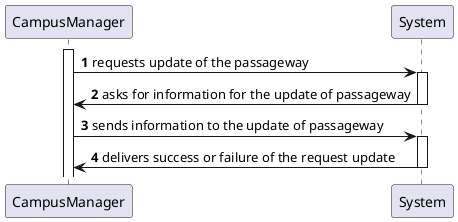 @startuml
'https://plantuml.com/sequence-diagram

autonumber
participant  CampusManager
participant  System

activate CampusManager
CampusManager -> System : requests update of the passageway
activate System
CampusManager <- System : asks for information for the update of passageway
deactivate System
CampusManager -> System : sends information to the update of passageway
activate System
CampusManager <- System : delivers success or failure of the request update
deactivate System

@enduml
